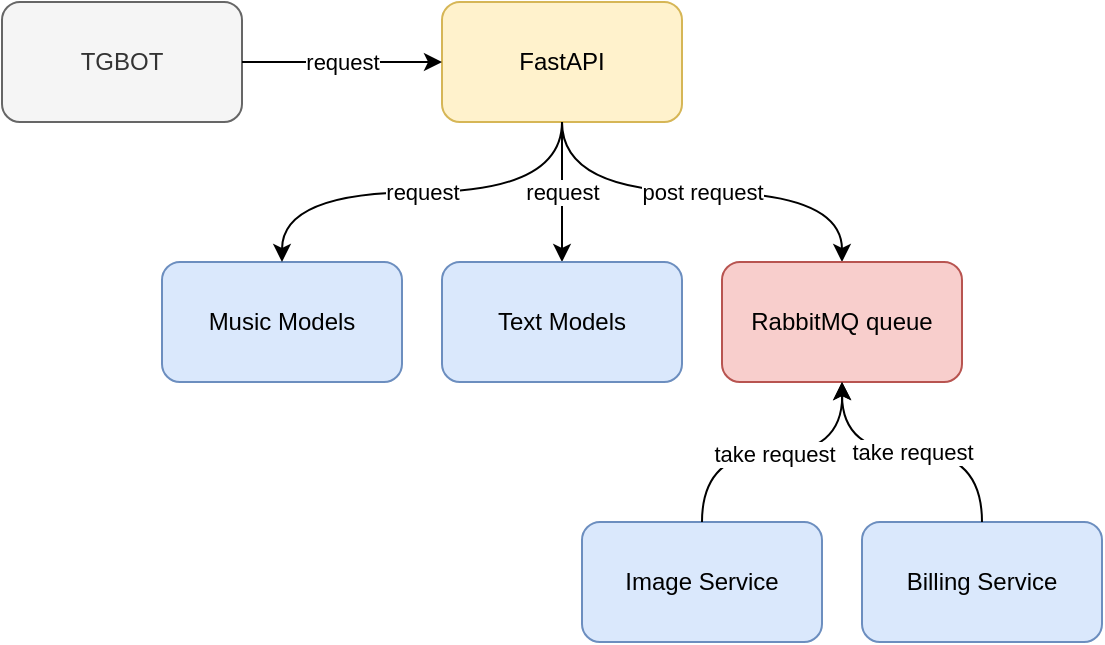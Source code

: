 <mxfile version="24.1.0" type="device">
  <diagram id="3X6Svjts_8G-wnla73X8" name="Page-1">
    <mxGraphModel dx="757" dy="566" grid="1" gridSize="10" guides="1" tooltips="1" connect="1" arrows="1" fold="1" page="1" pageScale="1" pageWidth="850" pageHeight="1100" math="0" shadow="0">
      <root>
        <mxCell id="0" />
        <mxCell id="1" parent="0" />
        <mxCell id="uM53LN9v3Y_eaZmmQJDe-1" value="TGBOT" style="rounded=1;whiteSpace=wrap;html=1;fillColor=#f5f5f5;strokeColor=#666666;fontColor=#333333;" parent="1" vertex="1">
          <mxGeometry x="130" y="150" width="120" height="60" as="geometry" />
        </mxCell>
        <mxCell id="uM53LN9v3Y_eaZmmQJDe-3" value="&lt;font color=&quot;#000000&quot;&gt;FastAPI&lt;/font&gt;" style="rounded=1;whiteSpace=wrap;html=1;fillColor=#fff2cc;strokeColor=#d6b656;" parent="1" vertex="1">
          <mxGeometry x="350" y="150" width="120" height="60" as="geometry" />
        </mxCell>
        <mxCell id="uM53LN9v3Y_eaZmmQJDe-15" value="" style="endArrow=classic;html=1;exitX=1;exitY=0.5;exitDx=0;exitDy=0;entryX=0;entryY=0.5;entryDx=0;entryDy=0;" parent="1" source="uM53LN9v3Y_eaZmmQJDe-1" target="uM53LN9v3Y_eaZmmQJDe-3" edge="1">
          <mxGeometry relative="1" as="geometry">
            <mxPoint x="260" y="220" as="sourcePoint" />
            <mxPoint x="360" y="220" as="targetPoint" />
          </mxGeometry>
        </mxCell>
        <mxCell id="uM53LN9v3Y_eaZmmQJDe-16" value="request" style="edgeLabel;resizable=0;html=1;align=center;verticalAlign=middle;" parent="uM53LN9v3Y_eaZmmQJDe-15" connectable="0" vertex="1">
          <mxGeometry relative="1" as="geometry" />
        </mxCell>
        <mxCell id="uM53LN9v3Y_eaZmmQJDe-17" value="" style="endArrow=classic;html=1;exitX=0.5;exitY=1;exitDx=0;exitDy=0;entryX=0.5;entryY=0;entryDx=0;entryDy=0;" parent="1" source="uM53LN9v3Y_eaZmmQJDe-3" target="uM53LN9v3Y_eaZmmQJDe-19" edge="1">
          <mxGeometry relative="1" as="geometry">
            <mxPoint x="350" y="290" as="sourcePoint" />
            <mxPoint x="450" y="290" as="targetPoint" />
          </mxGeometry>
        </mxCell>
        <mxCell id="uM53LN9v3Y_eaZmmQJDe-18" value="request" style="edgeLabel;resizable=0;html=1;align=center;verticalAlign=middle;" parent="uM53LN9v3Y_eaZmmQJDe-17" connectable="0" vertex="1">
          <mxGeometry relative="1" as="geometry" />
        </mxCell>
        <mxCell id="uM53LN9v3Y_eaZmmQJDe-19" value="Text Models" style="rounded=1;whiteSpace=wrap;html=1;fillColor=#dae8fc;strokeColor=#6c8ebf;fontColor=#000000;" parent="1" vertex="1">
          <mxGeometry x="350" y="280" width="120" height="60" as="geometry" />
        </mxCell>
        <mxCell id="uM53LN9v3Y_eaZmmQJDe-20" value="Image Service&lt;br&gt;" style="rounded=1;whiteSpace=wrap;html=1;fillColor=#dae8fc;strokeColor=#6c8ebf;fontColor=#000000;" parent="1" vertex="1">
          <mxGeometry x="420" y="410" width="120" height="60" as="geometry" />
        </mxCell>
        <mxCell id="uM53LN9v3Y_eaZmmQJDe-21" value="" style="endArrow=classic;html=1;exitX=0.5;exitY=1;exitDx=0;exitDy=0;entryX=0.5;entryY=0;entryDx=0;entryDy=0;edgeStyle=orthogonalEdgeStyle;curved=1;" parent="1" source="uM53LN9v3Y_eaZmmQJDe-3" target="uM53LN9v3Y_eaZmmQJDe-34" edge="1">
          <mxGeometry relative="1" as="geometry">
            <mxPoint x="520" y="270" as="sourcePoint" />
            <mxPoint x="620" y="270" as="targetPoint" />
          </mxGeometry>
        </mxCell>
        <mxCell id="uM53LN9v3Y_eaZmmQJDe-22" value="post request" style="edgeLabel;resizable=0;html=1;align=center;verticalAlign=middle;labelBorderColor=none;" parent="uM53LN9v3Y_eaZmmQJDe-21" connectable="0" vertex="1">
          <mxGeometry relative="1" as="geometry" />
        </mxCell>
        <mxCell id="uM53LN9v3Y_eaZmmQJDe-31" value="Music Models" style="rounded=1;whiteSpace=wrap;html=1;fillColor=#dae8fc;strokeColor=#6c8ebf;fontColor=#000000;" parent="1" vertex="1">
          <mxGeometry x="210" y="280" width="120" height="60" as="geometry" />
        </mxCell>
        <mxCell id="uM53LN9v3Y_eaZmmQJDe-32" value="" style="endArrow=classic;html=1;entryX=0.5;entryY=0;entryDx=0;entryDy=0;exitX=0.5;exitY=1;exitDx=0;exitDy=0;edgeStyle=orthogonalEdgeStyle;curved=1;" parent="1" source="uM53LN9v3Y_eaZmmQJDe-3" target="uM53LN9v3Y_eaZmmQJDe-31" edge="1">
          <mxGeometry relative="1" as="geometry">
            <mxPoint x="410" y="210" as="sourcePoint" />
            <mxPoint x="510" y="210" as="targetPoint" />
          </mxGeometry>
        </mxCell>
        <mxCell id="uM53LN9v3Y_eaZmmQJDe-33" value="request" style="edgeLabel;resizable=0;html=1;align=center;verticalAlign=middle;" parent="uM53LN9v3Y_eaZmmQJDe-32" connectable="0" vertex="1">
          <mxGeometry relative="1" as="geometry" />
        </mxCell>
        <mxCell id="uM53LN9v3Y_eaZmmQJDe-34" value="RabbitMQ queue" style="rounded=1;whiteSpace=wrap;html=1;fillColor=#f8cecc;strokeColor=#b85450;fontColor=#000000;" parent="1" vertex="1">
          <mxGeometry x="490" y="280" width="120" height="60" as="geometry" />
        </mxCell>
        <mxCell id="uM53LN9v3Y_eaZmmQJDe-35" value="" style="endArrow=classic;html=1;edgeStyle=orthogonalEdgeStyle;curved=1;exitX=0.5;exitY=0;exitDx=0;exitDy=0;" parent="1" source="uM53LN9v3Y_eaZmmQJDe-20" edge="1">
          <mxGeometry relative="1" as="geometry">
            <mxPoint x="550" y="380" as="sourcePoint" />
            <mxPoint x="550" y="340" as="targetPoint" />
          </mxGeometry>
        </mxCell>
        <mxCell id="uM53LN9v3Y_eaZmmQJDe-36" value="take request" style="edgeLabel;resizable=0;html=1;align=center;verticalAlign=middle;" parent="uM53LN9v3Y_eaZmmQJDe-35" connectable="0" vertex="1">
          <mxGeometry relative="1" as="geometry" />
        </mxCell>
        <mxCell id="uM53LN9v3Y_eaZmmQJDe-37" value="Billing Service" style="rounded=1;whiteSpace=wrap;html=1;fillColor=#dae8fc;strokeColor=#6c8ebf;fontColor=#000000;" parent="1" vertex="1">
          <mxGeometry x="560" y="410" width="120" height="60" as="geometry" />
        </mxCell>
        <mxCell id="uM53LN9v3Y_eaZmmQJDe-40" value="" style="endArrow=classic;html=1;exitX=0.5;exitY=0;exitDx=0;exitDy=0;entryX=0.5;entryY=1;entryDx=0;entryDy=0;edgeStyle=orthogonalEdgeStyle;curved=1;" parent="1" source="uM53LN9v3Y_eaZmmQJDe-37" target="uM53LN9v3Y_eaZmmQJDe-34" edge="1">
          <mxGeometry relative="1" as="geometry">
            <mxPoint x="590" y="360" as="sourcePoint" />
            <mxPoint x="690" y="360" as="targetPoint" />
          </mxGeometry>
        </mxCell>
        <mxCell id="uM53LN9v3Y_eaZmmQJDe-41" value="take request" style="edgeLabel;resizable=0;html=1;align=center;verticalAlign=middle;" parent="uM53LN9v3Y_eaZmmQJDe-40" connectable="0" vertex="1">
          <mxGeometry relative="1" as="geometry" />
        </mxCell>
      </root>
    </mxGraphModel>
  </diagram>
</mxfile>
